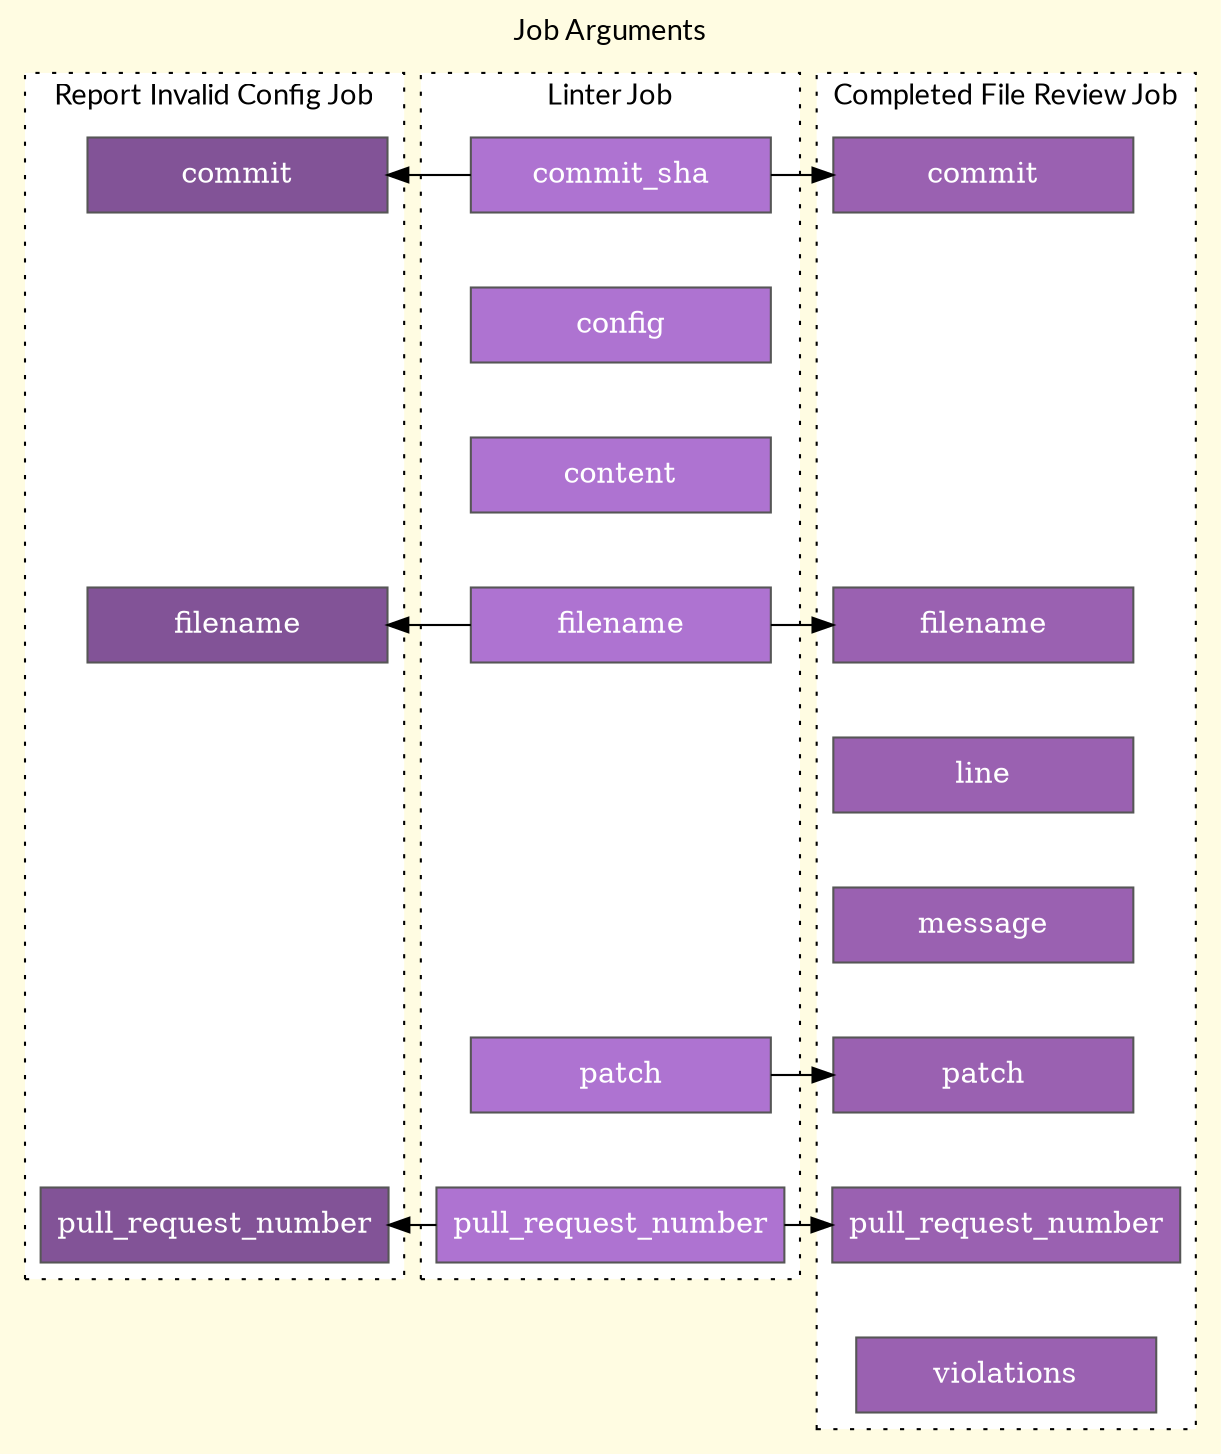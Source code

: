 digraph Diagram { 
///////////////////////////////// Introduction \\\\\\\\\\\\\\\\\\\\\\\\\\\\\\\\\
/*

*/
//////////////////////////////// General Styles \\\\\\\\\\\\\\\\\\\\\\\\\\\\\\\\
    graph [
        label = "Job Arguments"
        labelloc = "t"

        bgcolor = "#FFFCE2"
        fontname = "Lato"
        style = "dotted, filled"
        fillcolor = "#FFFFFF"
        newrank = true
    ]

    node [
        color = "#565656" // Dark Gray
        fontcolor = "#FFFFFF"
        labeljust = "l"
        shape = "box"
        style = "filled"
        width = "2"
    ]

//////////////////////////// Sub Graphs and Clusters \\\\\\\\\\\\\\\\\\\\\\\\\\\
    subgraph cluster_Invalid {
        label = "Report Invalid Config Job"

        node [
            fillcolor = "#825397" // dark purple
        ]

        invalid_commit [label="commit"]
        invalid_filename [label="filename"]
        invalid_pull_request_number [label="pull_request_number"]

        invalid_filename -> invalid_commit -> invalid_pull_request_number [style="invis"]
    }

    subgraph cluster_Linter {
        label = "Linter Job"
        
        node [
            fillcolor = "#AE73D1" // light purple #C099DE
        ]

        commit_sha [label="commit_sha"]
        config [label="config"]
        content [label="content"]
        filename [label="filename"]
        patch [label="patch"]
        pull_request_number [label="pull_request_number"]

        commit_sha -> config -> content -> filename -> patch -> pull_request_number  [style="invis"]
    }

    subgraph cluster_Complete {
        label = "Completed File Review Job"
        
        node [
            fillcolor = "#9A61B1" // medium purple #A873D1
        ]

        complete_commit [label="commit"]
        complete_filename [label="filename"]
        complete_line [label="line"]
        complete_message [label="message"]
        complete_patch [label="patch"]
        complete_pull_request_number [label="pull_request_number"]
        complete_violations [label="violations"]

        complete_commit -> complete_filename -> complete_line -> complete_message -> complete_patch -> complete_pull_request_number -> complete_violations  [style="invis"]
    }


#//////////////////////////////// Connections \\\\\\\\\\\\\\\\\\\\\\\\\\\\\\\\\\

{rank=same commit_sha, complete_commit, invalid_commit}
commit_sha:e -> complete_commit:w
commit_sha:w -> invalid_commit:e

{rank=same filename, complete_filename, invalid_filename}
filename:e -> complete_filename:w
filename:w -> invalid_filename:e

{rank=same pull_request_number, complete_pull_request_number, invalid_pull_request_number}
pull_request_number:e -> complete_pull_request_number:w
pull_request_number:w -> invalid_pull_request_number:e

{rank=same patch:e -> complete_patch:w}

}//Diagram
